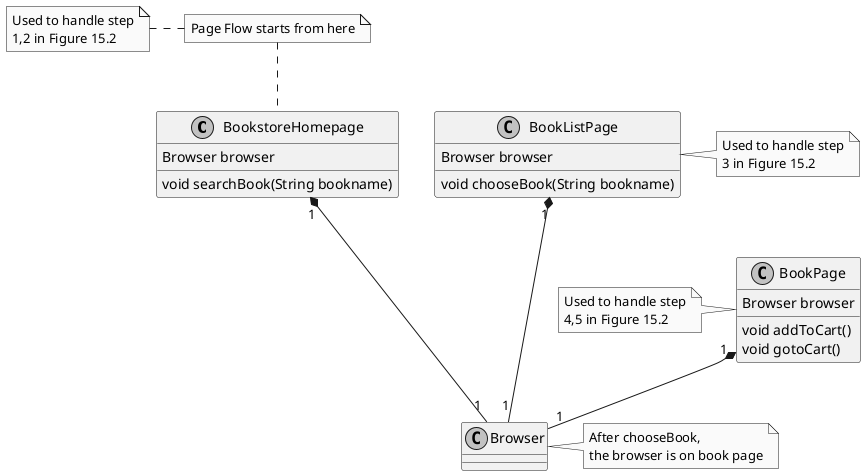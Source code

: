 @startuml

skinparam monochrome true
skinparam shadowing false

BookstoreHomepage : Browser browser
note top : Page Flow starts from here

BookstoreHomepage : void searchBook(String bookname)
note left : Used to handle step\n1,2 in Figure 15.2

BookListPage : Browser browser
BookListPage : void chooseBook(String bookname)
note right : Used to handle step\n3 in Figure 15.2

BookPage : Browser browser
BookPage : void addToCart()
BookPage : void gotoCart()
note left : Used to handle step\n4,5 in Figure 15.2

BookstoreHomepage "1" *--- "1" Browser
BookListPage "1" *--- "1" Browser
BookPage "1" *-- "1" Browser
note right : After chooseBook,\nthe browser is on book page

@enduml
